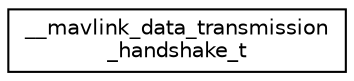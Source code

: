 digraph "Graphical Class Hierarchy"
{
 // INTERACTIVE_SVG=YES
  edge [fontname="Helvetica",fontsize="10",labelfontname="Helvetica",labelfontsize="10"];
  node [fontname="Helvetica",fontsize="10",shape=record];
  rankdir="LR";
  Node1 [label="__mavlink_data_transmission\l_handshake_t",height=0.2,width=0.4,color="black", fillcolor="white", style="filled",URL="$struct____mavlink__data__transmission__handshake__t.html"];
}
